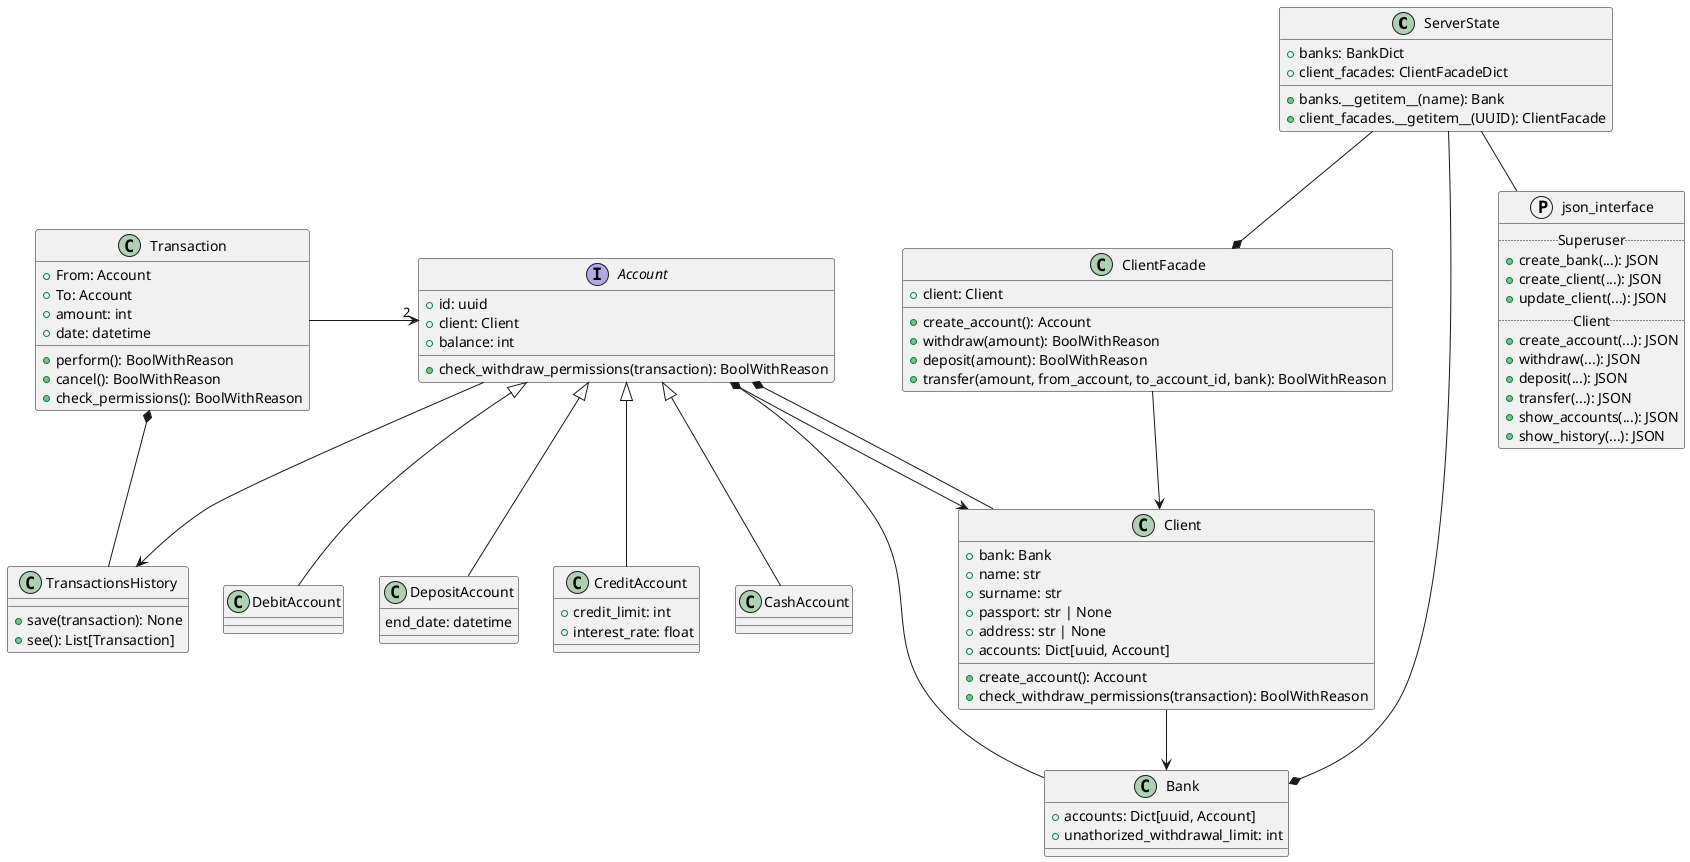 @startuml classes_uml

class ServerState {
    + banks: BankDict
    + client_facades: ClientFacadeDict
    ___
    + banks.__getitem__(name): Bank
    + client_facades.__getitem__(UUID): ClientFacade
}

ServerState --* Bank
ServerState --* ClientFacade

protocol json_interface {
    .. Superuser ..
    + create_bank(...): JSON
    + create_client(...): JSON
    + update_client(...): JSON
    .. Client ..
    + create_account(...): JSON
    + withdraw(...): JSON
    + deposit(...): JSON
    + transfer(...): JSON
    + show_accounts(...): JSON
    + show_history(...): JSON
}

ServerState -- json_interface

class ClientFacade {
    + client: Client

    + create_account(): Account
    + withdraw(amount): BoolWithReason
    + deposit(amount): BoolWithReason
    + transfer(amount, from_account, to_account_id, bank): BoolWithReason
}

ClientFacade --> Client

class Client {
    + bank: Bank
    + name: str
    + surname: str
    + passport: str | None
    + address: str | None
    + accounts: Dict[uuid, Account]

    + create_account(): Account
    + check_withdraw_permissions(transaction): BoolWithReason
}

interface Account {
    + id: uuid
    + client: Client
    + balance: int

    + check_withdraw_permissions(transaction): BoolWithReason
}

Account <|-- DebitAccount
Account <|-- DepositAccount
Account <|-- CreditAccount
Account <|-- CashAccount

class DepositAccount {
    end_date: datetime
}

class CreditAccount {
    + credit_limit: int
    + interest_rate: float
}


class Bank {
    + accounts: Dict[uuid, Account]
    + unathorized_withdrawal_limit: int
}

Client --> Bank
Bank --* Account
Client --* Account
Account --> Client

class Transaction {
    + From: Account
    + To: Account
    + amount: int
    + date: datetime

    + perform(): BoolWithReason
    + cancel(): BoolWithReason
    + check_permissions(): BoolWithReason
}

Transaction -> "2" Account

class TransactionsHistory {
    + save(transaction): None
    + see(): List[Transaction]
}

TransactionsHistory --* Transaction
Account --> TransactionsHistory

@enduml